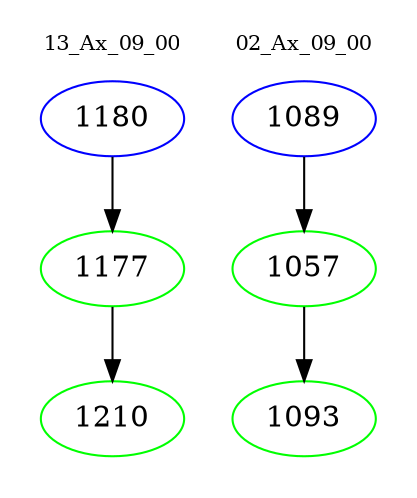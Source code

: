 digraph{
subgraph cluster_0 {
color = white
label = "13_Ax_09_00";
fontsize=10;
T0_1180 [label="1180", color="blue"]
T0_1180 -> T0_1177 [color="black"]
T0_1177 [label="1177", color="green"]
T0_1177 -> T0_1210 [color="black"]
T0_1210 [label="1210", color="green"]
}
subgraph cluster_1 {
color = white
label = "02_Ax_09_00";
fontsize=10;
T1_1089 [label="1089", color="blue"]
T1_1089 -> T1_1057 [color="black"]
T1_1057 [label="1057", color="green"]
T1_1057 -> T1_1093 [color="black"]
T1_1093 [label="1093", color="green"]
}
}
